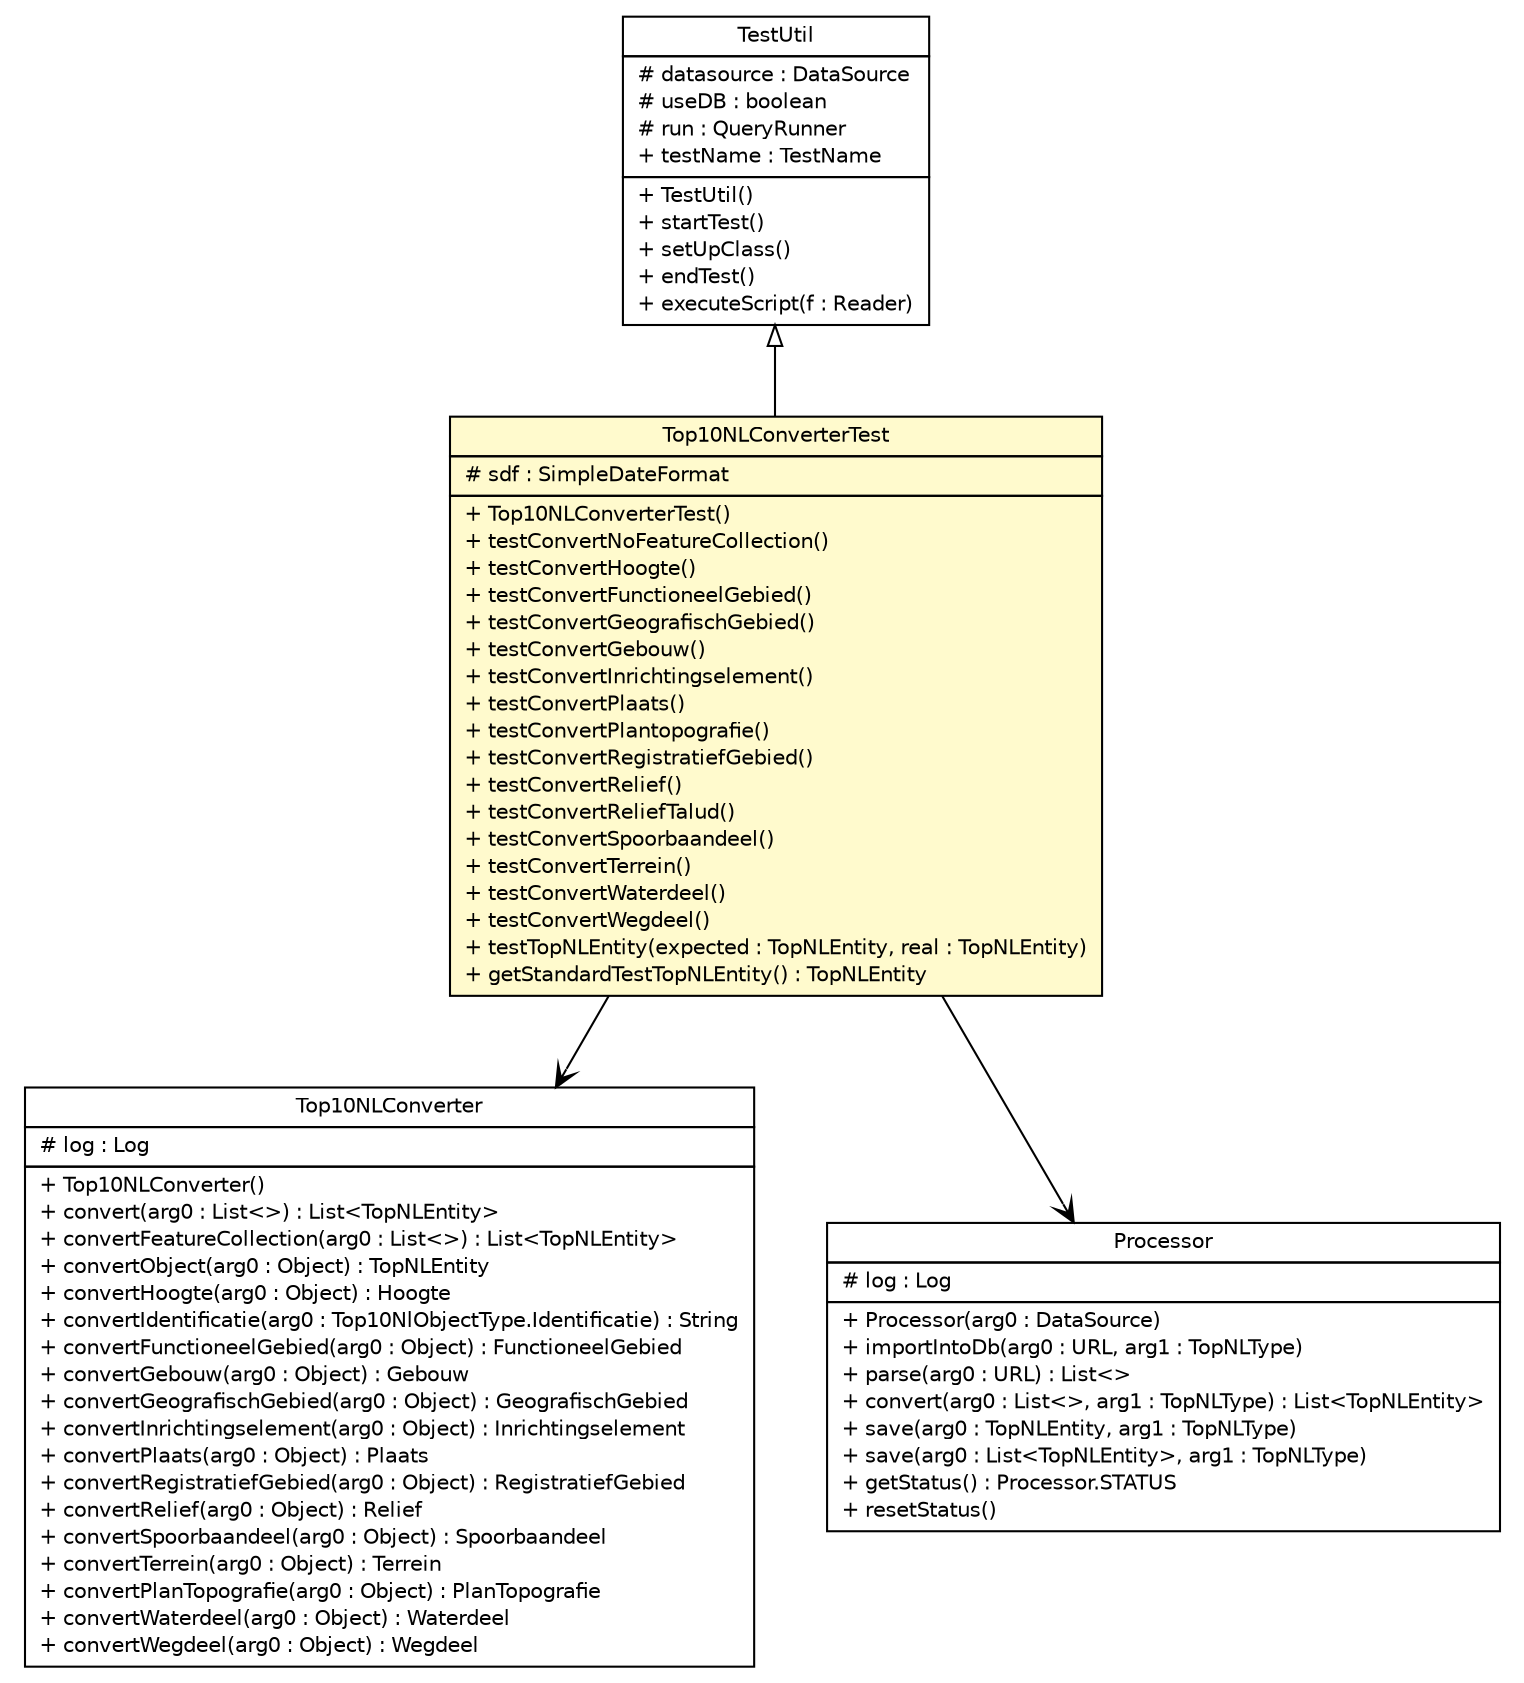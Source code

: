 #!/usr/local/bin/dot
#
# Class diagram 
# Generated by UMLGraph version R5_6-24-gf6e263 (http://www.umlgraph.org/)
#

digraph G {
	edge [fontname="Helvetica",fontsize=10,labelfontname="Helvetica",labelfontsize=10];
	node [fontname="Helvetica",fontsize=10,shape=plaintext];
	nodesep=0.25;
	ranksep=0.5;
	// nl.b3p.topnl.TestUtil
	c124 [label=<<table title="nl.b3p.topnl.TestUtil" border="0" cellborder="1" cellspacing="0" cellpadding="2" port="p" href="../TestUtil.html">
		<tr><td><table border="0" cellspacing="0" cellpadding="1">
<tr><td align="center" balign="center"> TestUtil </td></tr>
		</table></td></tr>
		<tr><td><table border="0" cellspacing="0" cellpadding="1">
<tr><td align="left" balign="left"> # datasource : DataSource </td></tr>
<tr><td align="left" balign="left"> # useDB : boolean </td></tr>
<tr><td align="left" balign="left"> # run : QueryRunner </td></tr>
<tr><td align="left" balign="left"> + testName : TestName </td></tr>
		</table></td></tr>
		<tr><td><table border="0" cellspacing="0" cellpadding="1">
<tr><td align="left" balign="left"> + TestUtil() </td></tr>
<tr><td align="left" balign="left"> + startTest() </td></tr>
<tr><td align="left" balign="left"> + setUpClass() </td></tr>
<tr><td align="left" balign="left"> + endTest() </td></tr>
<tr><td align="left" balign="left"> + executeScript(f : Reader) </td></tr>
		</table></td></tr>
		</table>>, URL="../TestUtil.html", fontname="Helvetica", fontcolor="black", fontsize=10.0];
	// nl.b3p.topnl.converters.Top10NLConverterTest
	c130 [label=<<table title="nl.b3p.topnl.converters.Top10NLConverterTest" border="0" cellborder="1" cellspacing="0" cellpadding="2" port="p" bgcolor="lemonChiffon" href="./Top10NLConverterTest.html">
		<tr><td><table border="0" cellspacing="0" cellpadding="1">
<tr><td align="center" balign="center"> Top10NLConverterTest </td></tr>
		</table></td></tr>
		<tr><td><table border="0" cellspacing="0" cellpadding="1">
<tr><td align="left" balign="left"> # sdf : SimpleDateFormat </td></tr>
		</table></td></tr>
		<tr><td><table border="0" cellspacing="0" cellpadding="1">
<tr><td align="left" balign="left"> + Top10NLConverterTest() </td></tr>
<tr><td align="left" balign="left"> + testConvertNoFeatureCollection() </td></tr>
<tr><td align="left" balign="left"> + testConvertHoogte() </td></tr>
<tr><td align="left" balign="left"> + testConvertFunctioneelGebied() </td></tr>
<tr><td align="left" balign="left"> + testConvertGeografischGebied() </td></tr>
<tr><td align="left" balign="left"> + testConvertGebouw() </td></tr>
<tr><td align="left" balign="left"> + testConvertInrichtingselement() </td></tr>
<tr><td align="left" balign="left"> + testConvertPlaats() </td></tr>
<tr><td align="left" balign="left"> + testConvertPlantopografie() </td></tr>
<tr><td align="left" balign="left"> + testConvertRegistratiefGebied() </td></tr>
<tr><td align="left" balign="left"> + testConvertRelief() </td></tr>
<tr><td align="left" balign="left"> + testConvertReliefTalud() </td></tr>
<tr><td align="left" balign="left"> + testConvertSpoorbaandeel() </td></tr>
<tr><td align="left" balign="left"> + testConvertTerrein() </td></tr>
<tr><td align="left" balign="left"> + testConvertWaterdeel() </td></tr>
<tr><td align="left" balign="left"> + testConvertWegdeel() </td></tr>
<tr><td align="left" balign="left"> + testTopNLEntity(expected : TopNLEntity, real : TopNLEntity) </td></tr>
<tr><td align="left" balign="left"> + getStandardTestTopNLEntity() : TopNLEntity </td></tr>
		</table></td></tr>
		</table>>, URL="./Top10NLConverterTest.html", fontname="Helvetica", fontcolor="black", fontsize=10.0];
	//nl.b3p.topnl.converters.Top10NLConverterTest extends nl.b3p.topnl.TestUtil
	c124:p -> c130:p [dir=back,arrowtail=empty];
	// nl.b3p.topnl.converters.Top10NLConverterTest NAVASSOC nl.b3p.topnl.converters.Top10NLConverter
	c130:p -> c133:p [taillabel="", label="", headlabel="", fontname="Helvetica", fontcolor="black", fontsize=10.0, color="black", arrowhead=open];
	// nl.b3p.topnl.converters.Top10NLConverterTest NAVASSOC nl.b3p.topnl.Processor
	c130:p -> c134:p [taillabel="", label="", headlabel="", fontname="Helvetica", fontcolor="black", fontsize=10.0, color="black", arrowhead=open];
	// nl.b3p.topnl.converters.Top10NLConverter
	c133 [label=<<table title="nl.b3p.topnl.converters.Top10NLConverter" border="0" cellborder="1" cellspacing="0" cellpadding="2" port="p">
		<tr><td><table border="0" cellspacing="0" cellpadding="1">
<tr><td align="center" balign="center"> Top10NLConverter </td></tr>
		</table></td></tr>
		<tr><td><table border="0" cellspacing="0" cellpadding="1">
<tr><td align="left" balign="left"> # log : Log </td></tr>
		</table></td></tr>
		<tr><td><table border="0" cellspacing="0" cellpadding="1">
<tr><td align="left" balign="left"> + Top10NLConverter() </td></tr>
<tr><td align="left" balign="left"> + convert(arg0 : List&lt;&gt;) : List&lt;TopNLEntity&gt; </td></tr>
<tr><td align="left" balign="left"> + convertFeatureCollection(arg0 : List&lt;&gt;) : List&lt;TopNLEntity&gt; </td></tr>
<tr><td align="left" balign="left"> + convertObject(arg0 : Object) : TopNLEntity </td></tr>
<tr><td align="left" balign="left"> + convertHoogte(arg0 : Object) : Hoogte </td></tr>
<tr><td align="left" balign="left"> + convertIdentificatie(arg0 : Top10NlObjectType.Identificatie) : String </td></tr>
<tr><td align="left" balign="left"> + convertFunctioneelGebied(arg0 : Object) : FunctioneelGebied </td></tr>
<tr><td align="left" balign="left"> + convertGebouw(arg0 : Object) : Gebouw </td></tr>
<tr><td align="left" balign="left"> + convertGeografischGebied(arg0 : Object) : GeografischGebied </td></tr>
<tr><td align="left" balign="left"> + convertInrichtingselement(arg0 : Object) : Inrichtingselement </td></tr>
<tr><td align="left" balign="left"> + convertPlaats(arg0 : Object) : Plaats </td></tr>
<tr><td align="left" balign="left"> + convertRegistratiefGebied(arg0 : Object) : RegistratiefGebied </td></tr>
<tr><td align="left" balign="left"> + convertRelief(arg0 : Object) : Relief </td></tr>
<tr><td align="left" balign="left"> + convertSpoorbaandeel(arg0 : Object) : Spoorbaandeel </td></tr>
<tr><td align="left" balign="left"> + convertTerrein(arg0 : Object) : Terrein </td></tr>
<tr><td align="left" balign="left"> + convertPlanTopografie(arg0 : Object) : PlanTopografie </td></tr>
<tr><td align="left" balign="left"> + convertWaterdeel(arg0 : Object) : Waterdeel </td></tr>
<tr><td align="left" balign="left"> + convertWegdeel(arg0 : Object) : Wegdeel </td></tr>
		</table></td></tr>
		</table>>, URL="null", fontname="Helvetica", fontcolor="black", fontsize=10.0];
	// nl.b3p.topnl.Processor
	c134 [label=<<table title="nl.b3p.topnl.Processor" border="0" cellborder="1" cellspacing="0" cellpadding="2" port="p">
		<tr><td><table border="0" cellspacing="0" cellpadding="1">
<tr><td align="center" balign="center"> Processor </td></tr>
		</table></td></tr>
		<tr><td><table border="0" cellspacing="0" cellpadding="1">
<tr><td align="left" balign="left"> # log : Log </td></tr>
		</table></td></tr>
		<tr><td><table border="0" cellspacing="0" cellpadding="1">
<tr><td align="left" balign="left"> + Processor(arg0 : DataSource) </td></tr>
<tr><td align="left" balign="left"> + importIntoDb(arg0 : URL, arg1 : TopNLType) </td></tr>
<tr><td align="left" balign="left"> + parse(arg0 : URL) : List&lt;&gt; </td></tr>
<tr><td align="left" balign="left"> + convert(arg0 : List&lt;&gt;, arg1 : TopNLType) : List&lt;TopNLEntity&gt; </td></tr>
<tr><td align="left" balign="left"> + save(arg0 : TopNLEntity, arg1 : TopNLType) </td></tr>
<tr><td align="left" balign="left"> + save(arg0 : List&lt;TopNLEntity&gt;, arg1 : TopNLType) </td></tr>
<tr><td align="left" balign="left"> + getStatus() : Processor.STATUS </td></tr>
<tr><td align="left" balign="left"> + resetStatus() </td></tr>
		</table></td></tr>
		</table>>, URL="null", fontname="Helvetica", fontcolor="black", fontsize=10.0];
}

